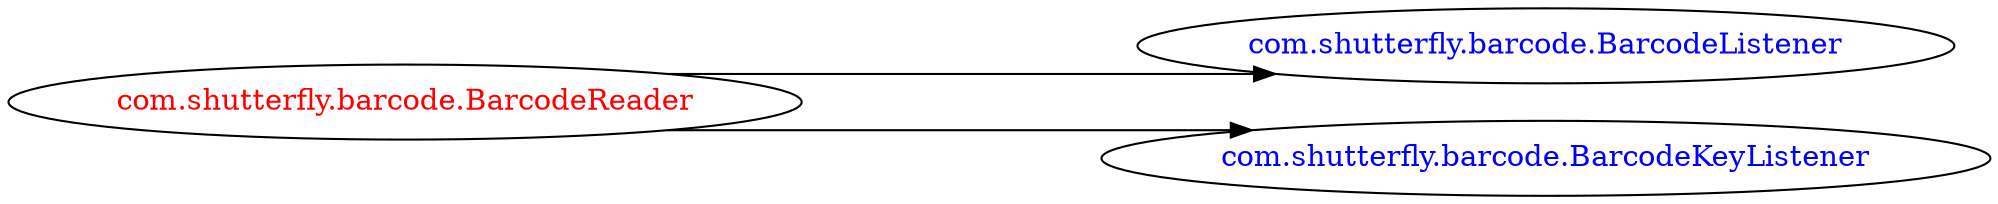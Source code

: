 digraph dependencyGraph {
 concentrate=true;
 ranksep="2.0";
 rankdir="LR"; 
 splines="ortho";
"com.shutterfly.barcode.BarcodeReader" [fontcolor="red"];
"com.shutterfly.barcode.BarcodeListener" [ fontcolor="blue" ];
"com.shutterfly.barcode.BarcodeReader"->"com.shutterfly.barcode.BarcodeListener";
"com.shutterfly.barcode.BarcodeKeyListener" [ fontcolor="blue" ];
"com.shutterfly.barcode.BarcodeReader"->"com.shutterfly.barcode.BarcodeKeyListener";
}